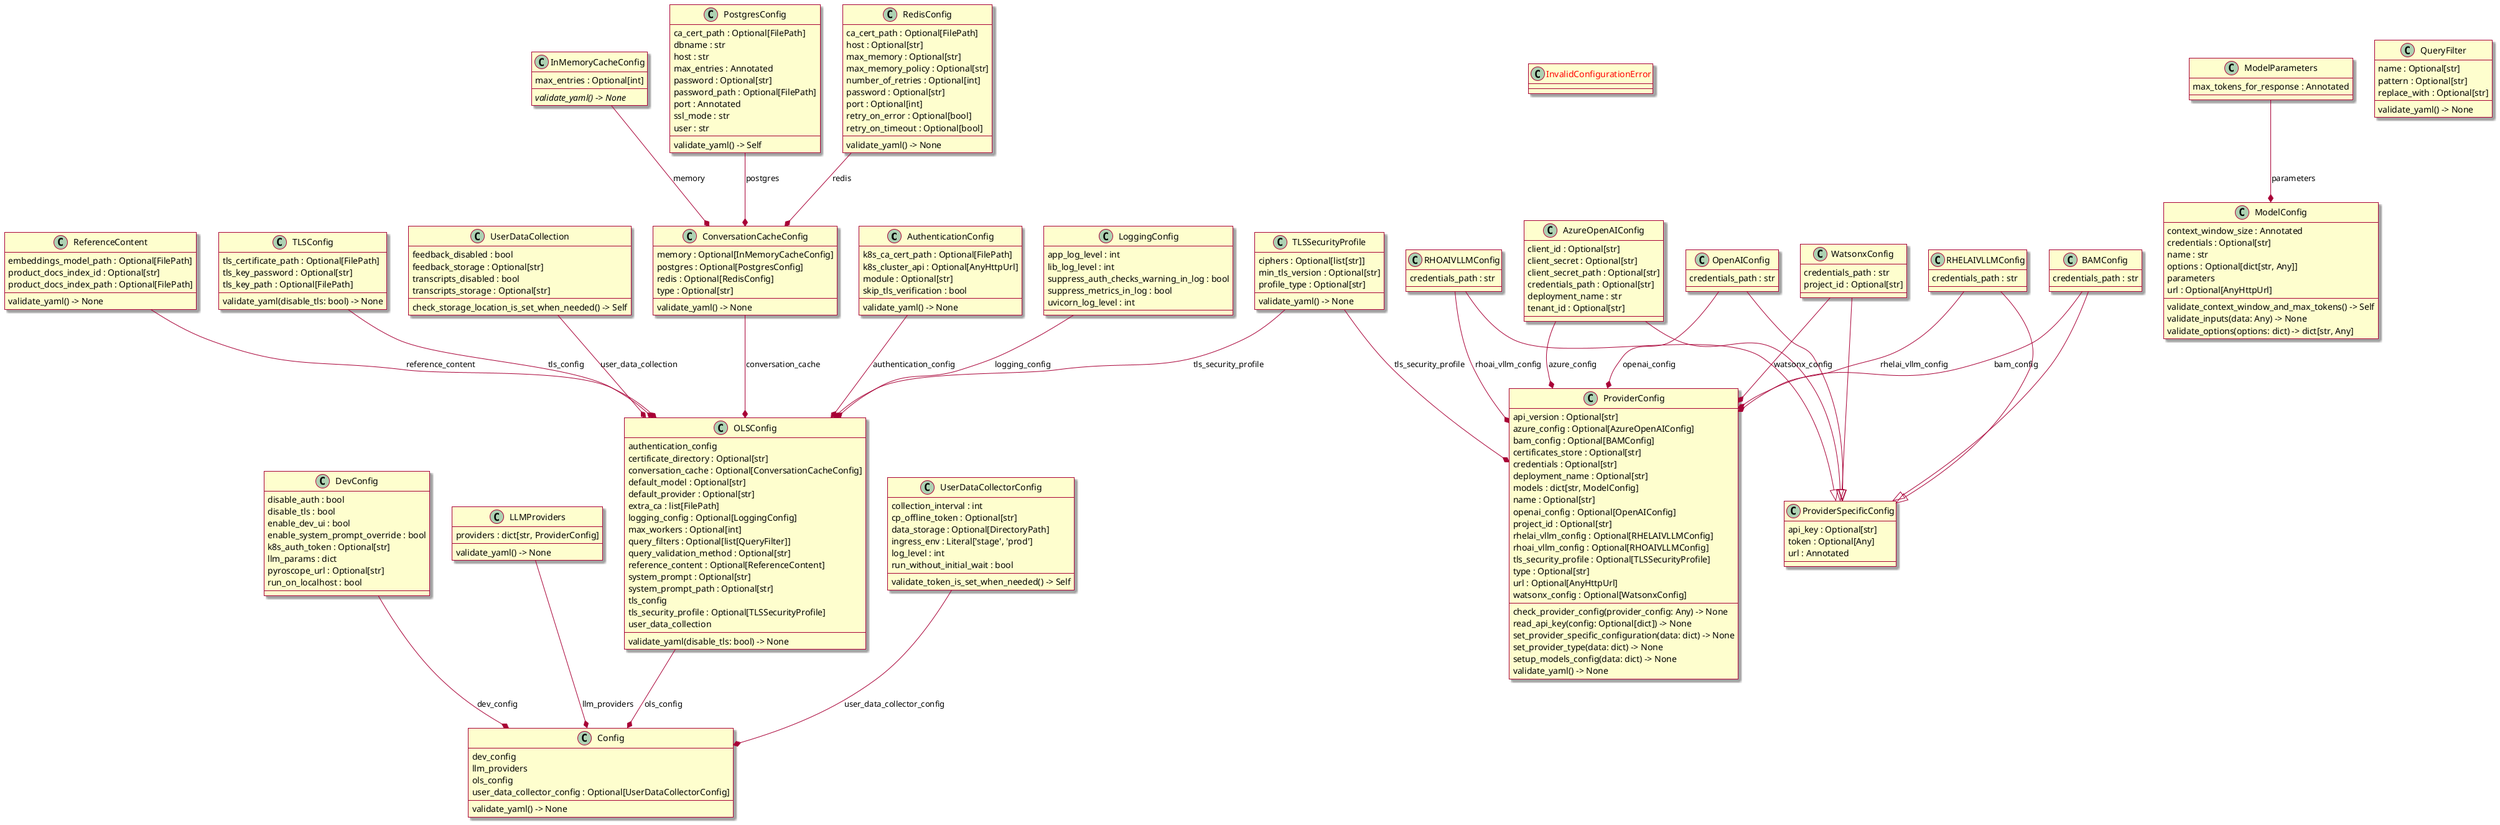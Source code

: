 @startuml classes
skin rose
set namespaceSeparator none
class "AuthenticationConfig" as ols.app.models.config.AuthenticationConfig {
  k8s_ca_cert_path : Optional[FilePath]
  k8s_cluster_api : Optional[AnyHttpUrl]
  module : Optional[str]
  skip_tls_verification : bool
  validate_yaml() -> None
}
class "AzureOpenAIConfig" as ols.app.models.config.AzureOpenAIConfig {
  client_id : Optional[str]
  client_secret : Optional[str]
  client_secret_path : Optional[str]
  credentials_path : Optional[str]
  deployment_name : str
  tenant_id : Optional[str]
}
class "BAMConfig" as ols.app.models.config.BAMConfig {
  credentials_path : str
}
class "Config" as ols.app.models.config.Config {
  dev_config
  llm_providers
  ols_config
  user_data_collector_config : Optional[UserDataCollectorConfig]
  validate_yaml() -> None
}
class "ConversationCacheConfig" as ols.app.models.config.ConversationCacheConfig {
  memory : Optional[InMemoryCacheConfig]
  postgres : Optional[PostgresConfig]
  redis : Optional[RedisConfig]
  type : Optional[str]
  validate_yaml() -> None
}
class "DevConfig" as ols.app.models.config.DevConfig {
  disable_auth : bool
  disable_tls : bool
  enable_dev_ui : bool
  enable_system_prompt_override : bool
  k8s_auth_token : Optional[str]
  llm_params : dict
  pyroscope_url : Optional[str]
  run_on_localhost : bool
}
class "InMemoryCacheConfig" as ols.app.models.config.InMemoryCacheConfig {
  max_entries : Optional[int]
  {abstract}validate_yaml() -> None
}
class "<color:red>InvalidConfigurationError</color>" as ols.app.models.config.InvalidConfigurationError {
}
class "LLMProviders" as ols.app.models.config.LLMProviders {
  providers : dict[str, ProviderConfig]
  validate_yaml() -> None
}
class "LoggingConfig" as ols.app.models.config.LoggingConfig {
  app_log_level : int
  lib_log_level : int
  suppress_auth_checks_warning_in_log : bool
  suppress_metrics_in_log : bool
  uvicorn_log_level : int
}
class "ModelConfig" as ols.app.models.config.ModelConfig {
  context_window_size : Annotated
  credentials : Optional[str]
  name : str
  options : Optional[dict[str, Any]]
  parameters
  url : Optional[AnyHttpUrl]
  validate_context_window_and_max_tokens() -> Self
  validate_inputs(data: Any) -> None
  validate_options(options: dict) -> dict[str, Any]
}
class "ModelParameters" as ols.app.models.config.ModelParameters {
  max_tokens_for_response : Annotated
}
class "OLSConfig" as ols.app.models.config.OLSConfig {
  authentication_config
  certificate_directory : Optional[str]
  conversation_cache : Optional[ConversationCacheConfig]
  default_model : Optional[str]
  default_provider : Optional[str]
  extra_ca : list[FilePath]
  logging_config : Optional[LoggingConfig]
  max_workers : Optional[int]
  query_filters : Optional[list[QueryFilter]]
  query_validation_method : Optional[str]
  reference_content : Optional[ReferenceContent]
  system_prompt : Optional[str]
  system_prompt_path : Optional[str]
  tls_config
  tls_security_profile : Optional[TLSSecurityProfile]
  user_data_collection
  validate_yaml(disable_tls: bool) -> None
}
class "OpenAIConfig" as ols.app.models.config.OpenAIConfig {
  credentials_path : str
}
class "PostgresConfig" as ols.app.models.config.PostgresConfig {
  ca_cert_path : Optional[FilePath]
  dbname : str
  host : str
  max_entries : Annotated
  password : Optional[str]
  password_path : Optional[FilePath]
  port : Annotated
  ssl_mode : str
  user : str
  validate_yaml() -> Self
}
class "ProviderConfig" as ols.app.models.config.ProviderConfig {
  api_version : Optional[str]
  azure_config : Optional[AzureOpenAIConfig]
  bam_config : Optional[BAMConfig]
  certificates_store : Optional[str]
  credentials : Optional[str]
  deployment_name : Optional[str]
  models : dict[str, ModelConfig]
  name : Optional[str]
  openai_config : Optional[OpenAIConfig]
  project_id : Optional[str]
  rhelai_vllm_config : Optional[RHELAIVLLMConfig]
  rhoai_vllm_config : Optional[RHOAIVLLMConfig]
  tls_security_profile : Optional[TLSSecurityProfile]
  type : Optional[str]
  url : Optional[AnyHttpUrl]
  watsonx_config : Optional[WatsonxConfig]
  check_provider_config(provider_config: Any) -> None
  read_api_key(config: Optional[dict]) -> None
  set_provider_specific_configuration(data: dict) -> None
  set_provider_type(data: dict) -> None
  setup_models_config(data: dict) -> None
  validate_yaml() -> None
}
class "ProviderSpecificConfig" as ols.app.models.config.ProviderSpecificConfig {
  api_key : Optional[str]
  token : Optional[Any]
  url : Annotated
}
class "QueryFilter" as ols.app.models.config.QueryFilter {
  name : Optional[str]
  pattern : Optional[str]
  replace_with : Optional[str]
  validate_yaml() -> None
}
class "RHELAIVLLMConfig" as ols.app.models.config.RHELAIVLLMConfig {
  credentials_path : str
}
class "RHOAIVLLMConfig" as ols.app.models.config.RHOAIVLLMConfig {
  credentials_path : str
}
class "RedisConfig" as ols.app.models.config.RedisConfig {
  ca_cert_path : Optional[FilePath]
  host : Optional[str]
  max_memory : Optional[str]
  max_memory_policy : Optional[str]
  number_of_retries : Optional[int]
  password : Optional[str]
  port : Optional[int]
  retry_on_error : Optional[bool]
  retry_on_timeout : Optional[bool]
  validate_yaml() -> None
}
class "ReferenceContent" as ols.app.models.config.ReferenceContent {
  embeddings_model_path : Optional[FilePath]
  product_docs_index_id : Optional[str]
  product_docs_index_path : Optional[FilePath]
  validate_yaml() -> None
}
class "TLSConfig" as ols.app.models.config.TLSConfig {
  tls_certificate_path : Optional[FilePath]
  tls_key_password : Optional[str]
  tls_key_path : Optional[FilePath]
  validate_yaml(disable_tls: bool) -> None
}
class "TLSSecurityProfile" as ols.app.models.config.TLSSecurityProfile {
  ciphers : Optional[list[str]]
  min_tls_version : Optional[str]
  profile_type : Optional[str]
  validate_yaml() -> None
}
class "UserDataCollection" as ols.app.models.config.UserDataCollection {
  feedback_disabled : bool
  feedback_storage : Optional[str]
  transcripts_disabled : bool
  transcripts_storage : Optional[str]
  check_storage_location_is_set_when_needed() -> Self
}
class "UserDataCollectorConfig" as ols.app.models.config.UserDataCollectorConfig {
  collection_interval : int
  cp_offline_token : Optional[str]
  data_storage : Optional[DirectoryPath]
  ingress_env : Literal['stage', 'prod']
  log_level : int
  run_without_initial_wait : bool
  validate_token_is_set_when_needed() -> Self
}
class "WatsonxConfig" as ols.app.models.config.WatsonxConfig {
  credentials_path : str
  project_id : Optional[str]
}
ols.app.models.config.AzureOpenAIConfig --|> ols.app.models.config.ProviderSpecificConfig
ols.app.models.config.BAMConfig --|> ols.app.models.config.ProviderSpecificConfig
ols.app.models.config.OpenAIConfig --|> ols.app.models.config.ProviderSpecificConfig
ols.app.models.config.RHELAIVLLMConfig --|> ols.app.models.config.ProviderSpecificConfig
ols.app.models.config.RHOAIVLLMConfig --|> ols.app.models.config.ProviderSpecificConfig
ols.app.models.config.WatsonxConfig --|> ols.app.models.config.ProviderSpecificConfig
ols.app.models.config.AuthenticationConfig --* ols.app.models.config.OLSConfig : authentication_config
ols.app.models.config.AzureOpenAIConfig --* ols.app.models.config.ProviderConfig : azure_config
ols.app.models.config.BAMConfig --* ols.app.models.config.ProviderConfig : bam_config
ols.app.models.config.ConversationCacheConfig --* ols.app.models.config.OLSConfig : conversation_cache
ols.app.models.config.DevConfig --* ols.app.models.config.Config : dev_config
ols.app.models.config.InMemoryCacheConfig --* ols.app.models.config.ConversationCacheConfig : memory
ols.app.models.config.LLMProviders --* ols.app.models.config.Config : llm_providers
ols.app.models.config.LoggingConfig --* ols.app.models.config.OLSConfig : logging_config
ols.app.models.config.ModelParameters --* ols.app.models.config.ModelConfig : parameters
ols.app.models.config.OLSConfig --* ols.app.models.config.Config : ols_config
ols.app.models.config.OpenAIConfig --* ols.app.models.config.ProviderConfig : openai_config
ols.app.models.config.PostgresConfig --* ols.app.models.config.ConversationCacheConfig : postgres
ols.app.models.config.RHELAIVLLMConfig --* ols.app.models.config.ProviderConfig : rhelai_vllm_config
ols.app.models.config.RHOAIVLLMConfig --* ols.app.models.config.ProviderConfig : rhoai_vllm_config
ols.app.models.config.RedisConfig --* ols.app.models.config.ConversationCacheConfig : redis
ols.app.models.config.ReferenceContent --* ols.app.models.config.OLSConfig : reference_content
ols.app.models.config.TLSConfig --* ols.app.models.config.OLSConfig : tls_config
ols.app.models.config.TLSSecurityProfile --* ols.app.models.config.OLSConfig : tls_security_profile
ols.app.models.config.TLSSecurityProfile --* ols.app.models.config.ProviderConfig : tls_security_profile
ols.app.models.config.UserDataCollection --* ols.app.models.config.OLSConfig : user_data_collection
ols.app.models.config.UserDataCollectorConfig --* ols.app.models.config.Config : user_data_collector_config
ols.app.models.config.WatsonxConfig --* ols.app.models.config.ProviderConfig : watsonx_config
@enduml
